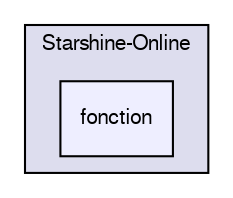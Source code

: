 digraph G {
  bgcolor=transparent;
  compound=true
  node [ fontsize="10", fontname="FreeSans"];
  edge [ labelfontsize="10", labelfontname="FreeSans"];
  subgraph clusterdir_fc4783848e8180fcf200063c2730ed60 {
    graph [ bgcolor="#ddddee", pencolor="black", label="Starshine-Online" fontname="FreeSans", fontsize="10", URL="dir_fc4783848e8180fcf200063c2730ed60.html"]
  dir_cda801ad7c170a4fe31ec4cfa0d95513 [shape=box, label="fonction", style="filled", fillcolor="#eeeeff", pencolor="black", URL="dir_cda801ad7c170a4fe31ec4cfa0d95513.html"];
  }
}
